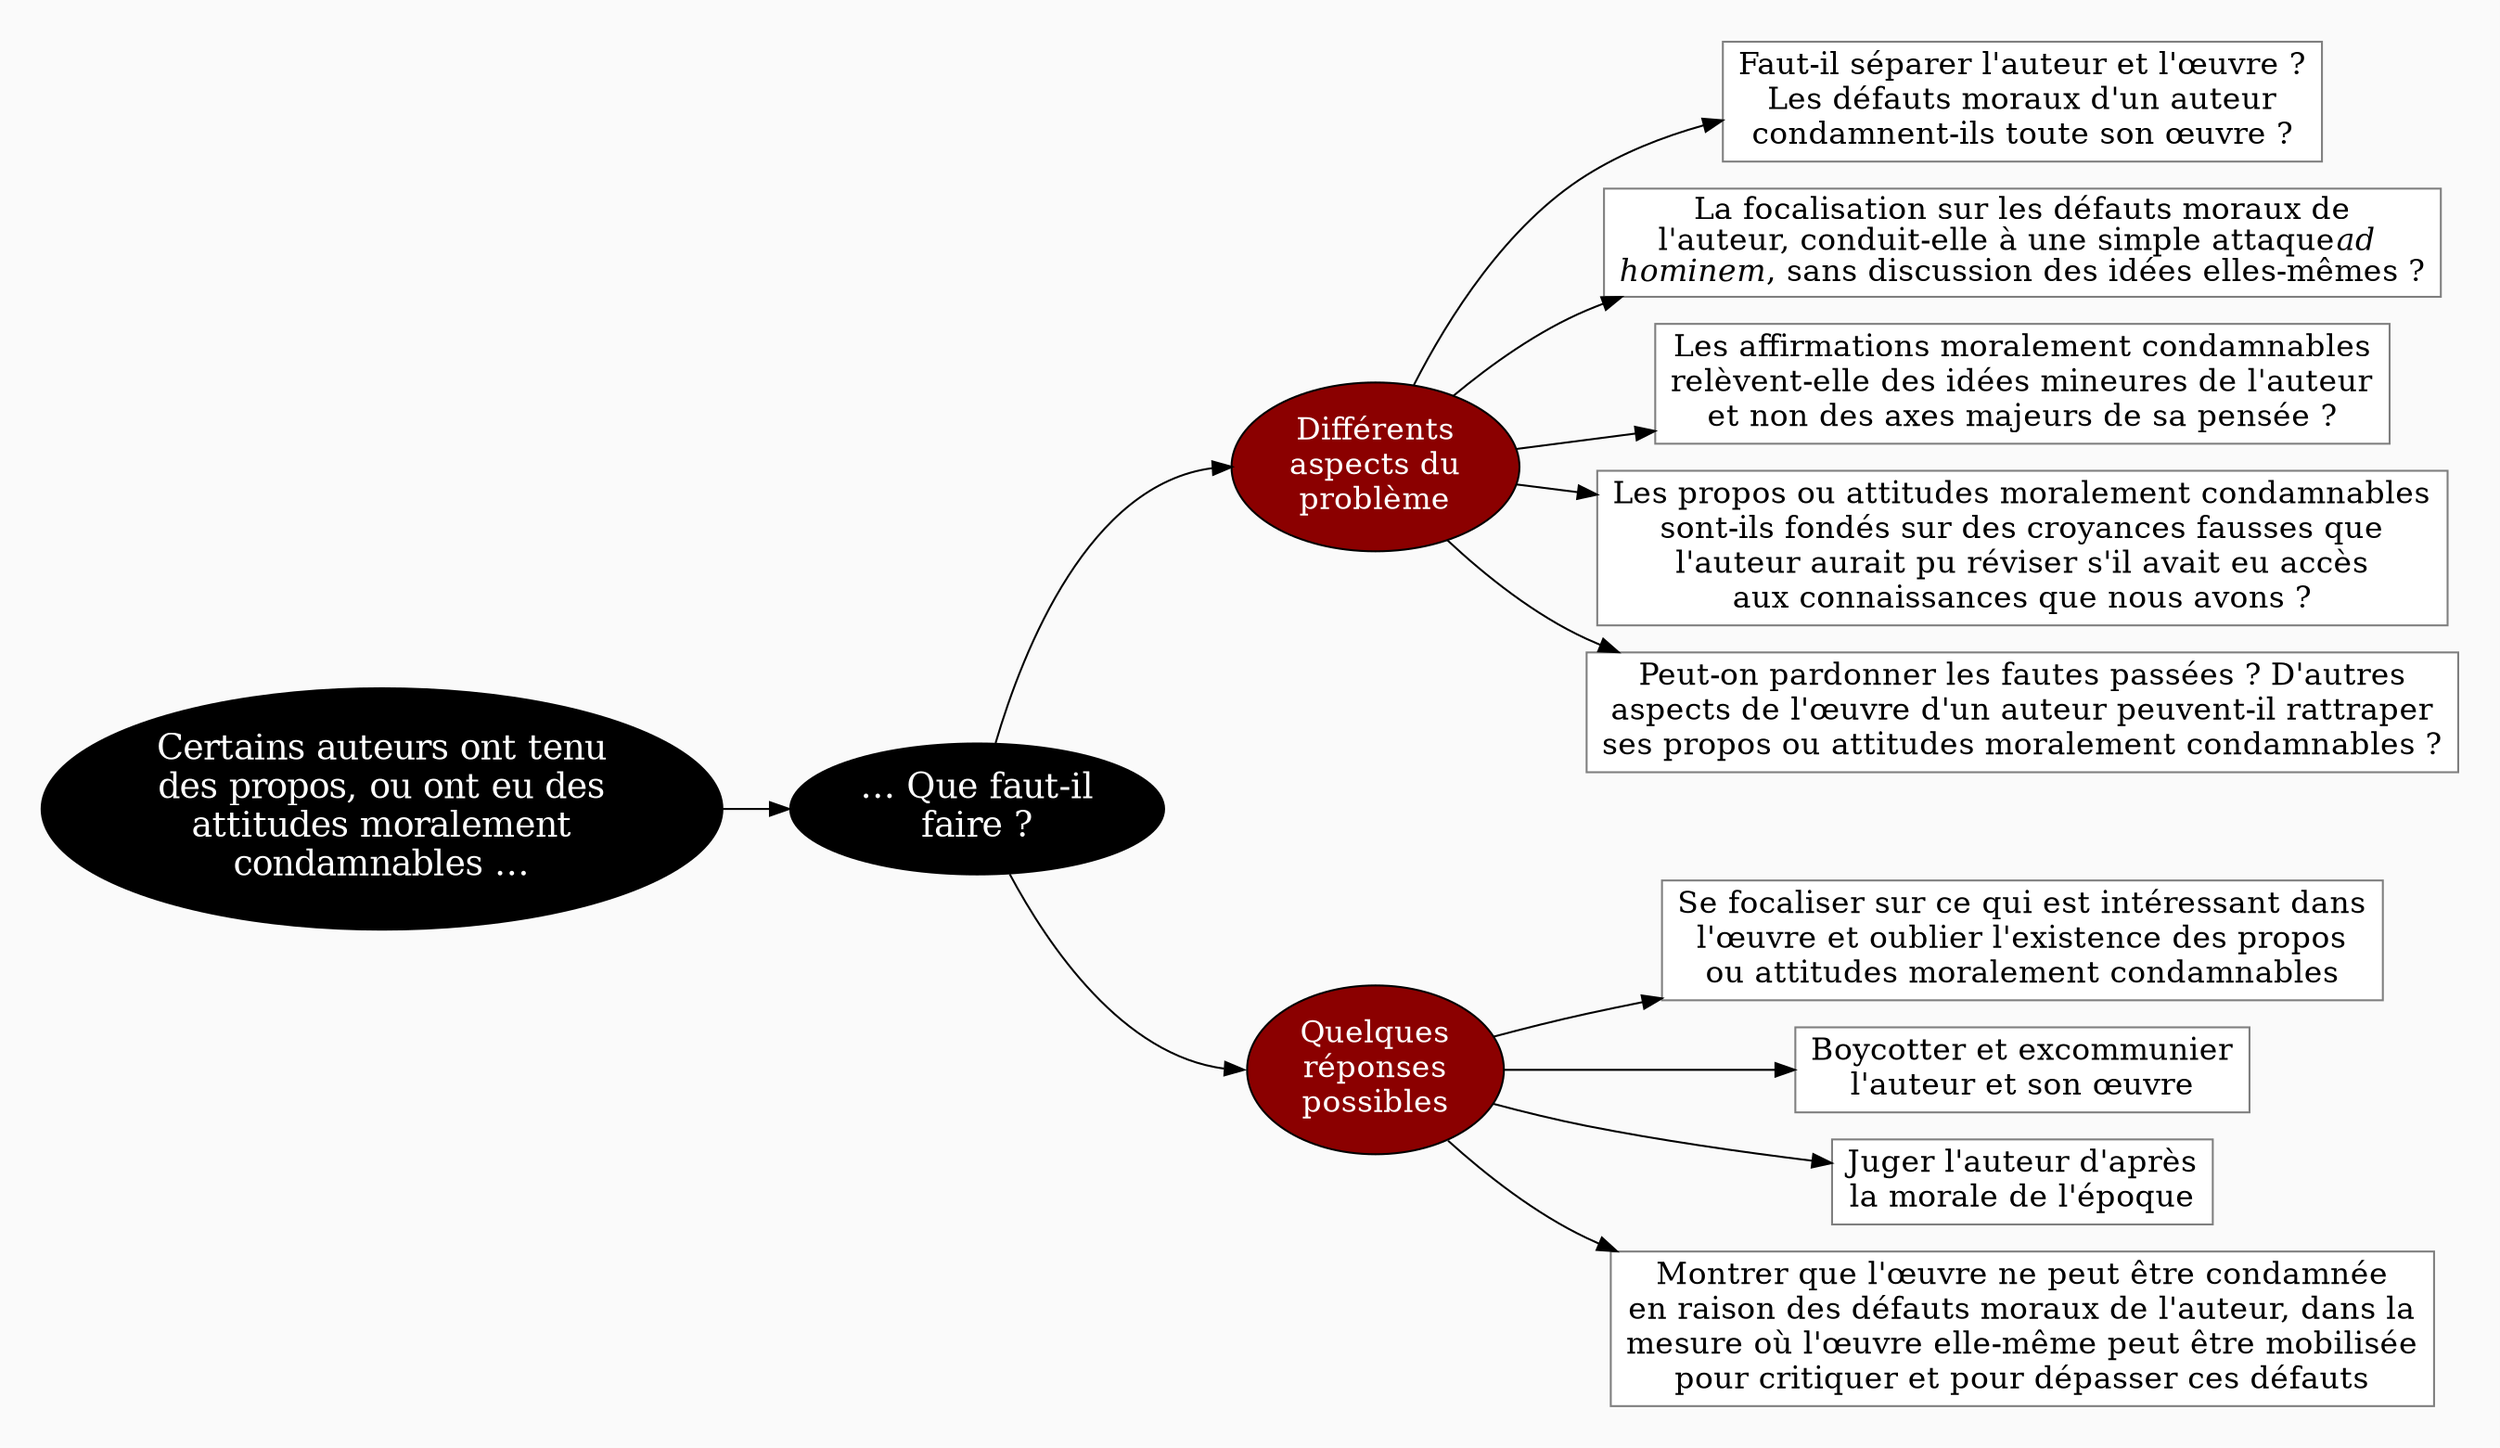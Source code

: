 digraph G {
// Template : diagram
// Référence : « Responding to Morally Flawed Historical Philosophers and Philosophies »
// https://1000wordphilosophy.com/2018/07/17/responding-to-morally-flawed-historical-philosophers-and-philosophies/

rankdir=LR
splines=true
//splines=curved
bgcolor=grey98
pad=0.3
style=filled
edge[minlen=4]
ranksep=0.1
nodesep=0.2 // valeur à changer ?

// NIVEAU 1
node[style=filled; fillcolor=12 ; fontcolor=white ; fontsize=18]
// a1[label=""]
a0[label="Certains auteurs ont tenu
des propos, ou ont eu des
attitudes moralement
condamnables …"]
a0->a1
a1[label="… Que faut-il
faire ?"]

// NIVEAU 2
node[style=filled;fillcolor=red4;fontcolor=white; fontsize=16]
// b1[label=""]
a1->{
b1[label="Différents
aspects du
problème"]    
b2[label="Quelques
réponses
possibles"]
}[headport=w]

// NIVEAU 3 (sans intermédiaire)
node [shape=box; style=filled;fillcolor=white;fontcolor=black;color=grey50]
// c1[label=""]
b1->{c1,c2,c3, c4, c5}
c1[label="Faut-il séparer l'auteur et l'œuvre ?
Les défauts moraux d'un auteur
condamnent-ils toute son œuvre ?"]
c2[label=<La focalisation sur 
les défauts moraux de<br/>
l'auteur, conduit-elle 
à une simple attaque
<i>ad <br/>hominem</i>, sans 
discussion des idées 
elles-mêmes ?>]
c3[label="Les affirmations moralement condamnables
relèvent-elle des idées mineures de l'auteur
et non des axes majeurs de sa pensée ?"]
c4[label="Les propos ou attitudes moralement condamnables
sont-ils fondés sur des croyances fausses que
l'auteur aurait pu réviser s'il avait eu accès
aux connaissances que nous avons ?"]
c5[label="Peut-on pardonner les fautes passées ? D'autres
aspects de l'œuvre d'un auteur peuvent-il rattraper
ses propos ou attitudes moralement condamnables ?"]

b2->{c6, c7, c8, c9}
c6[label="Se focaliser sur ce qui est intéressant dans
l'œuvre et oublier l'existence des propos
ou attitudes moralement condamnables"]
c7[label="Boycotter et excommunier
l'auteur et son œuvre"]
c8[label="Juger l'auteur d'après
la morale de l'époque"]
c9[label="Montrer que l'œuvre ne peut être condamnée
en raison des défauts moraux de l'auteur, dans la
mesure où l'œuvre elle-même peut être mobilisée
pour critiquer et pour dépasser ces défauts"]

{rank=same;c5->c6[minlen=4;style=invis]}

// INTERMEDIAIRE AVANT NIVEAU 3
node[style=filled;fillcolor=grey78;shape=oval]
// [arrowhead=none]
// bc1[label=""]

// NIVEAU 3 (avec intermédiaire)
node[style="filled";fillcolor=white;shape=box;color=grey50]
// c1[label=""]

// NIVEAU 4
node[style="filled, rounded";fillcolor=white;shape=box;color=grey50]
// d1[label=""]


// ETIQUETTES EN ROUGE
node[shape=plaintext;fontcolor=firebrick3;fillcolor=grey98]
// e1[label=< <B>= Titre</B><BR /><BR />Contenu<BR /> >]
// e1[label=""]
// ->e1[minlen=1;style=invis]


// Remarques
node[color=blue;shape=box;style=filled;margin=0.07;fontcolor=black;fontsize=13]
edge[color=blue;arrowhead="none";xlabel="";style=dashed]
// r1[label=""]
// {rank=same;->r1}
// {rank=same;r1->[dir=back]}


}

